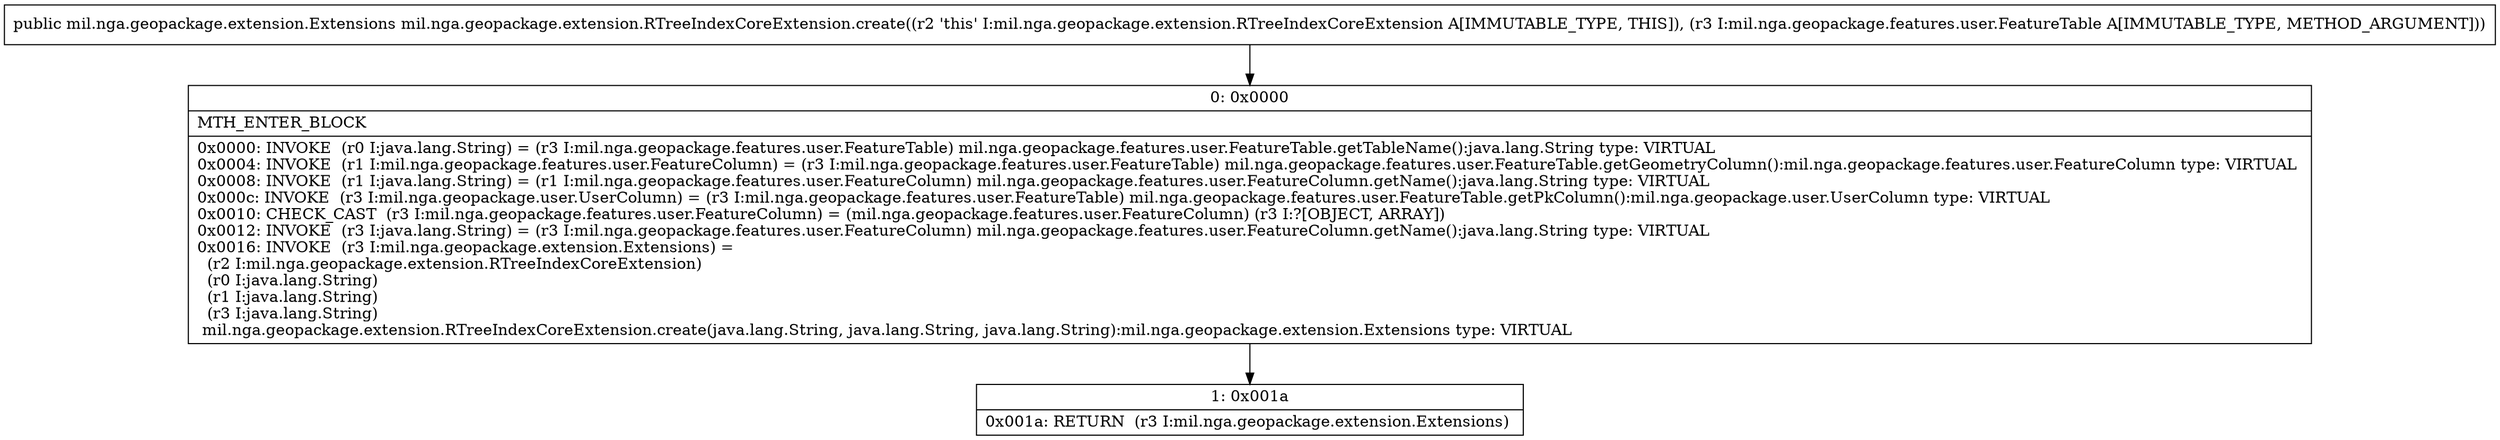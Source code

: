 digraph "CFG formil.nga.geopackage.extension.RTreeIndexCoreExtension.create(Lmil\/nga\/geopackage\/features\/user\/FeatureTable;)Lmil\/nga\/geopackage\/extension\/Extensions;" {
Node_0 [shape=record,label="{0\:\ 0x0000|MTH_ENTER_BLOCK\l|0x0000: INVOKE  (r0 I:java.lang.String) = (r3 I:mil.nga.geopackage.features.user.FeatureTable) mil.nga.geopackage.features.user.FeatureTable.getTableName():java.lang.String type: VIRTUAL \l0x0004: INVOKE  (r1 I:mil.nga.geopackage.features.user.FeatureColumn) = (r3 I:mil.nga.geopackage.features.user.FeatureTable) mil.nga.geopackage.features.user.FeatureTable.getGeometryColumn():mil.nga.geopackage.features.user.FeatureColumn type: VIRTUAL \l0x0008: INVOKE  (r1 I:java.lang.String) = (r1 I:mil.nga.geopackage.features.user.FeatureColumn) mil.nga.geopackage.features.user.FeatureColumn.getName():java.lang.String type: VIRTUAL \l0x000c: INVOKE  (r3 I:mil.nga.geopackage.user.UserColumn) = (r3 I:mil.nga.geopackage.features.user.FeatureTable) mil.nga.geopackage.features.user.FeatureTable.getPkColumn():mil.nga.geopackage.user.UserColumn type: VIRTUAL \l0x0010: CHECK_CAST  (r3 I:mil.nga.geopackage.features.user.FeatureColumn) = (mil.nga.geopackage.features.user.FeatureColumn) (r3 I:?[OBJECT, ARRAY]) \l0x0012: INVOKE  (r3 I:java.lang.String) = (r3 I:mil.nga.geopackage.features.user.FeatureColumn) mil.nga.geopackage.features.user.FeatureColumn.getName():java.lang.String type: VIRTUAL \l0x0016: INVOKE  (r3 I:mil.nga.geopackage.extension.Extensions) = \l  (r2 I:mil.nga.geopackage.extension.RTreeIndexCoreExtension)\l  (r0 I:java.lang.String)\l  (r1 I:java.lang.String)\l  (r3 I:java.lang.String)\l mil.nga.geopackage.extension.RTreeIndexCoreExtension.create(java.lang.String, java.lang.String, java.lang.String):mil.nga.geopackage.extension.Extensions type: VIRTUAL \l}"];
Node_1 [shape=record,label="{1\:\ 0x001a|0x001a: RETURN  (r3 I:mil.nga.geopackage.extension.Extensions) \l}"];
MethodNode[shape=record,label="{public mil.nga.geopackage.extension.Extensions mil.nga.geopackage.extension.RTreeIndexCoreExtension.create((r2 'this' I:mil.nga.geopackage.extension.RTreeIndexCoreExtension A[IMMUTABLE_TYPE, THIS]), (r3 I:mil.nga.geopackage.features.user.FeatureTable A[IMMUTABLE_TYPE, METHOD_ARGUMENT])) }"];
MethodNode -> Node_0;
Node_0 -> Node_1;
}

